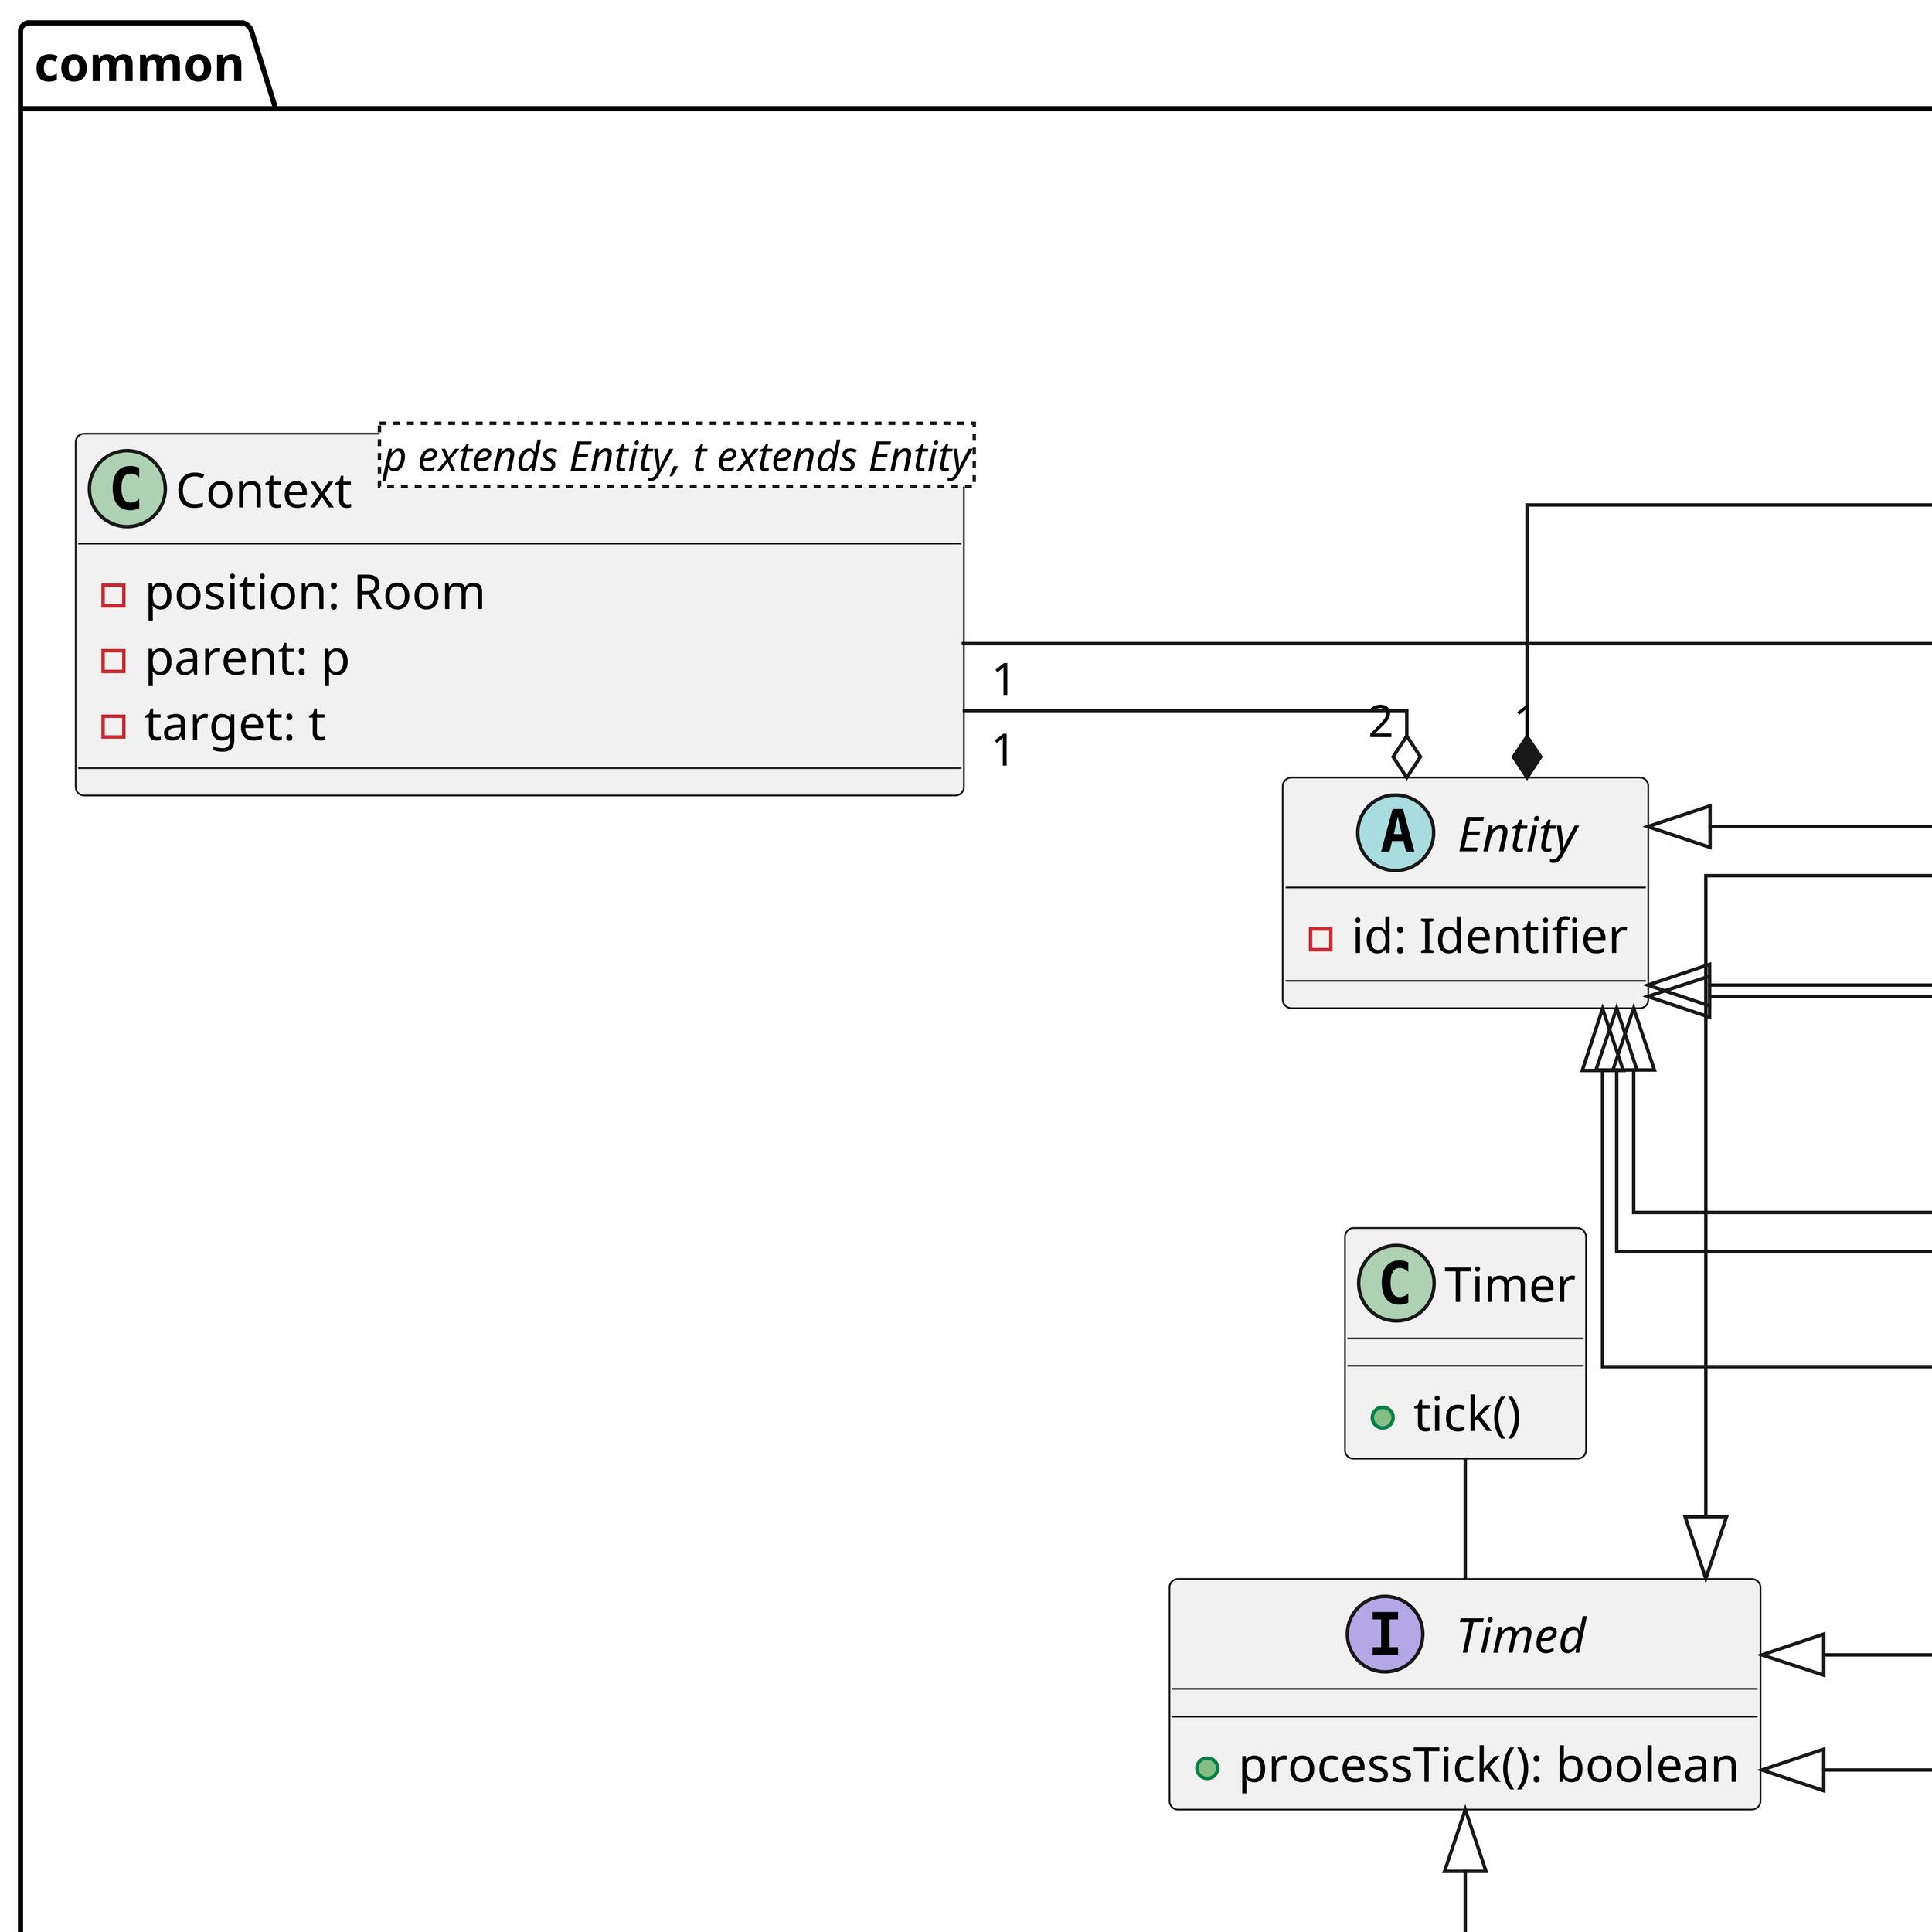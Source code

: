 @startuml

left to right direction
skinparam dpi 700
skinparam linetype ortho
page 2x2
skinparam pageMargin 10

set namespaceSeparator ::

class common::Identifier{
  -id: int
  -alreadyUsed: Set<int> {static}
  --
}

class common::Context<p extends Entity, t extends Entity>{
  -position: Room
  -parent: p
  -target: t
}

interface common::Timed{
  +processTick(): boolean
}

abstract class common::Entity{
  -id: Identifier
}

class common::Room{
  -inventory: Inventory
  -playerList: List of Human
  -doorList: List of Door
  -getDoorsAction: GetDoorsAction = DGetDoorsAction
  -enterActions: ActionQueue<EnterAction>
  --
  +getDoors(): List of Door
  +enter(context: Context): boolean
  +leave(context: Context): boolean
}

Timed <|-- Room

class common::Map{
  -roomList: List of Room
  --
  +getRoom(id: int): Room
  +getRoomList(): List of Room
}

Timed <|-- Map
Entity <|-- Map
Room "1..*" --* "1" Map

class common::Minimap{
  -roomList: List of Room
  --
  +getRoomList(): List of Room
  +refreshRoomState(id: int): boolean
}

Entity <|-- Minimap
Minimap - Map

abstract class common::Human{
  -position: Room
  -inventory: Inventory
  -stunned: boolean
  -stunDuration: int
  -stunAction: ActionQueue<StunAction>
  -killActions: ActionQueue<KillAction>
  -minimap: Minimap
  __
  +move(): boolean
  +useItem(): boolean
  +pickUpItem(): boolean
  +dropItem(): boolean
  +dropAllItems(): boolean
  +changeRoom(room: Room): boolean
  +stun(): boolean
  +kill(): boolean
}

Timed <|-- Human
Human "1" *-- "1" Minimap

class common::human::Student{
  +processTick(): boolean
  +processUserInput(): boolean
}

class common::human::Teacher{
  +processTick(): boolean
}

Teacher - Map

abstract class common::Item<u extends UseAction, pu extends PickupAction, pd extends PutdownAction, tp extends TickProcessor>{
  -useAction: u
  -pickUpAction: pu
  -putDownAction: pd
  -tickProcessor: tp
  __
  +pickUp(context: Context<Human, Item>): boolean
  +putDown(context: Context<Human, Item>): boolean
  +use(context: Context<Human, Item>): boolean
  +processTick(): boolean
}

Timed <|-- Item

class common::Door{
  -target: Room
  --
  +open(context: Context): boolean
}

class common::Inventory{
  -maxSize: int
  -container: List of Item
  --
  +transferItems(context: Context, ids: List of Identifier): boolean
  +sendInventoryList(): List of Item
  +selectItem(): Identifier
}

class common::Timer{
  +tick()
}

interface actions::Action{
  --
  +execute(context: Context): boolean {abstract}
}

class actions::ActionQueue<e extends OrderedAction>{
  -queue: queue of e
  --
  +addAction(action: Action): boolean
  +execute(context: Context): boolean
  +executeAll(context: Context): boolean
  +removeFirst(): boolean
  +remove(action: Action): boolean
}

Room "1" *-- "1" ActionQueue
Human "1" *-- "2" ActionQueue

class actions::OrderedAction{
  -priority: int
  --
  +CompareTo(other: OrderedAction): int
}

ActionQueue "1" *-- "1..*" OrderedAction

Action <|-- OrderedAction

interface actions::item::ItemAction
interface actions::room::RoomAction
interface actions::human::HumanAction

Action <|-- ItemAction
Action <|-- RoomAction
Action <|-- HumanAction

interface actions::item::UseAction
interface actions::item::PickupAction
interface actions::item::PutdownAction
interface actions::item::TickProcessor

ItemAction <|-- UseAction
ItemAction <|-- PickupAction
ItemAction <|-- PutdownAction
ItemAction <|-- TickProcessor

abstract class actions::room::EnterAction
interface actions::room::GetDoorsAction

RoomAction <|-- EnterAction
OrderedAction <|-- EnterAction
RoomAction <|-- GetDoorsAction

abstract class actions::human::KillAction
abstract class actions::human::StunAction

HumanAction <|-- KillAction
OrderedAction <|-- KillAction
HumanAction <|-- StunAction
OrderedAction <|-- StunAction

'Item actions
class actions::item::TransistorAction {
  -pair: Item
  -on: boolean
  --
  +execute(context: Context): boolean
}

class actions::item::CamambertAction {
  -duration: int = 3
  -on: boolean
  --
  +execute(context: Context): boolean
}

class actions::item::TVSZAction {
  -duration: int = 3
  --
  +execute(context: Context): boolean
}

class actions::item::BeerGlassAction {
  -duration: int = 3
  -on: boolean
  --
  +execute(context: Context): boolean
}

class actions::item::MaskAction {
  -duration: int = 3
  -on: boolean
  --
  +execute(context: Context): boolean
}

class actions::item::ClothAction {
  -duration: int = 2
  -on: boolean
  --
  +execute(context: Context): boolean
}

class actions::item::SlipstickAction {
  --
  +execute(context: Context): boolean
}

class actions::item::decreaseDurationAction {
  __
  +execute(context: Context): boolean
}

TickProcessor <|-- decreaseDurationAction

class actions::item::dTickProcessorAction {
  __
  +execute(context: Context): boolean
}

TickProcessor <|-- dTickProcessorAction

UseAction <|-- TransistorAction
PutdownAction <|-- TransistorAction
PutdownAction <|-- CamambertAction
PickupAction <|-- TVSZAction
UseAction <|-- BeerGlassAction
UseAction <|-- MaskAction
PutdownAction <|-- ClothAction
PickupAction <|-- SlipstickAction

EnterAction <|-- ClothAction
EnterAction <|-- CamambertAction

KillAction <|-- TVSZAction
KillAction <|-- BeerGlassAction
StunAction <|-- MaskAction

'Room modifiers
class actions::room::GhostDoorsAction{
  -duration: int
  --
  +execute(context: Context): boolean
}

class actions::room::TeacherPresentAction{
  teacher: Teacher
  --
  +execute(context: Context): boolean
}

GetDoorsAction <|-- GhostDoorsAction
EnterAction <|-- TeacherPresentAction
Teacher "1" --o "1" TeacherPresentAction

'Default actions

class actions::human::DKillAction{
  --
  +execute(context: Context): boolean
}

class actions::human::DStunAction{
  --
  +execute(context: Context): boolean
}

KillAction <|-- DKillAction
StunAction <|-- DStunAction

class actions::room::DEnterAction{
  --
  +execute(context: Context): boolean
}

class actions::room::DGetDoorsAction{
  --
  +execute(context: Context): boolean
}

GetDoorsAction <|-- DGetDoorsAction
EnterAction <|-- DEnterAction

class actions::item::DPickupAction{
  --
  +execute(context: Context): boolean
}

class actions::item::DPutdownAction{
  --
  +execute(context: Context): boolean
}

PickupAction <|-- DPickupAction
PutdownAction <|-- DPutdownAction

Entity "1" *-- "1" Identifier
Entity <|-- Human
Entity <|-- Item
Entity <|-- Room
Entity <|-- Door
Human <|-- Student
Human <|-- Teacher
Inventory "1" --* "1" Human
Inventory "1" --* "1" Room
Item "0..n" --* "1" Inventory
Door "1" o-- "1" Room
Room "1" *-- "1..*" Door
Human "1" --o "1" Room
Context "1" --o "1" Room
Context "1" --o "2" Entity


'Connect the actions
Item "1" *-- "1" UseAction
Item "1" *-- "1" PickupAction
Item "1" *-- "1" PutdownAction
Item "1" *-- "1" TickProcessor

Room "1" *-- "1..*" EnterAction: > child
Room "1" *-- "1" GetDoorsAction: > child

Human "1" *-- "1..*" KillAction: > child
Human "1" *-- "1..*" StunAction: > child

Timed - Timer

@enduml